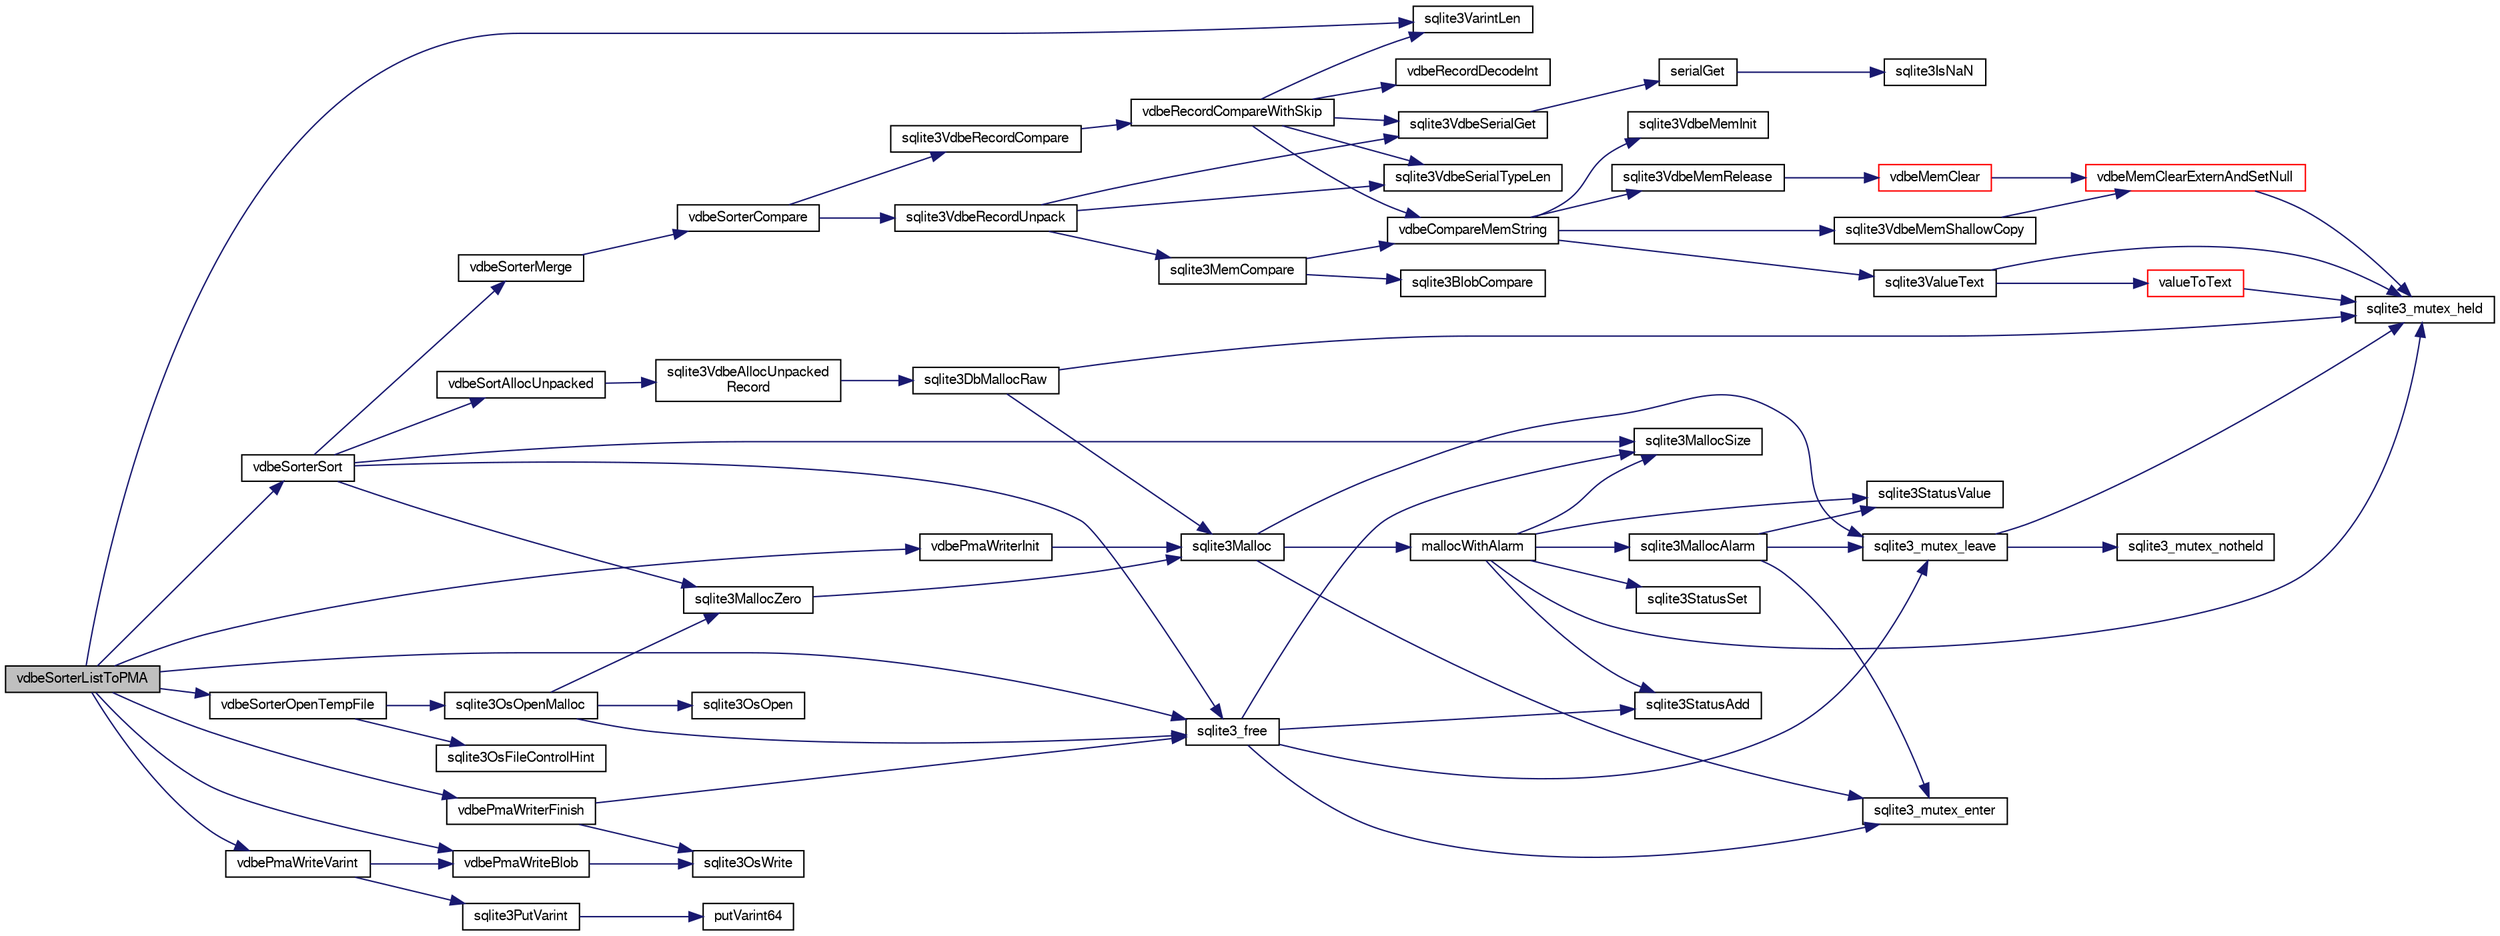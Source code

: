 digraph "vdbeSorterListToPMA"
{
  edge [fontname="FreeSans",fontsize="10",labelfontname="FreeSans",labelfontsize="10"];
  node [fontname="FreeSans",fontsize="10",shape=record];
  rankdir="LR";
  Node882591 [label="vdbeSorterListToPMA",height=0.2,width=0.4,color="black", fillcolor="grey75", style="filled", fontcolor="black"];
  Node882591 -> Node882592 [color="midnightblue",fontsize="10",style="solid",fontname="FreeSans"];
  Node882592 [label="sqlite3VarintLen",height=0.2,width=0.4,color="black", fillcolor="white", style="filled",URL="$sqlite3_8c.html#a7ef2f973d52f5d21b856d4bed6bb1fec"];
  Node882591 -> Node882593 [color="midnightblue",fontsize="10",style="solid",fontname="FreeSans"];
  Node882593 [label="vdbeSorterOpenTempFile",height=0.2,width=0.4,color="black", fillcolor="white", style="filled",URL="$sqlite3_8c.html#a9fd9444b3357460ec17dcd8478ecbcaa"];
  Node882593 -> Node882594 [color="midnightblue",fontsize="10",style="solid",fontname="FreeSans"];
  Node882594 [label="sqlite3OsOpenMalloc",height=0.2,width=0.4,color="black", fillcolor="white", style="filled",URL="$sqlite3_8c.html#a4dc767ca46426d6ffc5fa54d96a80cd2"];
  Node882594 -> Node882595 [color="midnightblue",fontsize="10",style="solid",fontname="FreeSans"];
  Node882595 [label="sqlite3MallocZero",height=0.2,width=0.4,color="black", fillcolor="white", style="filled",URL="$sqlite3_8c.html#ab3e07a30b9b5471f9f5e8f9cb7229934"];
  Node882595 -> Node882596 [color="midnightblue",fontsize="10",style="solid",fontname="FreeSans"];
  Node882596 [label="sqlite3Malloc",height=0.2,width=0.4,color="black", fillcolor="white", style="filled",URL="$sqlite3_8c.html#a361a2eaa846b1885f123abe46f5d8b2b"];
  Node882596 -> Node882597 [color="midnightblue",fontsize="10",style="solid",fontname="FreeSans"];
  Node882597 [label="sqlite3_mutex_enter",height=0.2,width=0.4,color="black", fillcolor="white", style="filled",URL="$sqlite3_8c.html#a1c12cde690bd89f104de5cbad12a6bf5"];
  Node882596 -> Node882598 [color="midnightblue",fontsize="10",style="solid",fontname="FreeSans"];
  Node882598 [label="mallocWithAlarm",height=0.2,width=0.4,color="black", fillcolor="white", style="filled",URL="$sqlite3_8c.html#ab070d5cf8e48ec8a6a43cf025d48598b"];
  Node882598 -> Node882599 [color="midnightblue",fontsize="10",style="solid",fontname="FreeSans"];
  Node882599 [label="sqlite3_mutex_held",height=0.2,width=0.4,color="black", fillcolor="white", style="filled",URL="$sqlite3_8c.html#acf77da68932b6bc163c5e68547ecc3e7"];
  Node882598 -> Node882600 [color="midnightblue",fontsize="10",style="solid",fontname="FreeSans"];
  Node882600 [label="sqlite3StatusSet",height=0.2,width=0.4,color="black", fillcolor="white", style="filled",URL="$sqlite3_8c.html#afec7586c01fcb5ea17dc9d7725a589d9"];
  Node882598 -> Node882601 [color="midnightblue",fontsize="10",style="solid",fontname="FreeSans"];
  Node882601 [label="sqlite3StatusValue",height=0.2,width=0.4,color="black", fillcolor="white", style="filled",URL="$sqlite3_8c.html#a30b8ac296c6e200c1fa57708d52c6ef6"];
  Node882598 -> Node882602 [color="midnightblue",fontsize="10",style="solid",fontname="FreeSans"];
  Node882602 [label="sqlite3MallocAlarm",height=0.2,width=0.4,color="black", fillcolor="white", style="filled",URL="$sqlite3_8c.html#ada66988e8471d1198f3219c062377508"];
  Node882602 -> Node882601 [color="midnightblue",fontsize="10",style="solid",fontname="FreeSans"];
  Node882602 -> Node882603 [color="midnightblue",fontsize="10",style="solid",fontname="FreeSans"];
  Node882603 [label="sqlite3_mutex_leave",height=0.2,width=0.4,color="black", fillcolor="white", style="filled",URL="$sqlite3_8c.html#a5838d235601dbd3c1fa993555c6bcc93"];
  Node882603 -> Node882599 [color="midnightblue",fontsize="10",style="solid",fontname="FreeSans"];
  Node882603 -> Node882604 [color="midnightblue",fontsize="10",style="solid",fontname="FreeSans"];
  Node882604 [label="sqlite3_mutex_notheld",height=0.2,width=0.4,color="black", fillcolor="white", style="filled",URL="$sqlite3_8c.html#a83967c837c1c000d3b5adcfaa688f5dc"];
  Node882602 -> Node882597 [color="midnightblue",fontsize="10",style="solid",fontname="FreeSans"];
  Node882598 -> Node882605 [color="midnightblue",fontsize="10",style="solid",fontname="FreeSans"];
  Node882605 [label="sqlite3MallocSize",height=0.2,width=0.4,color="black", fillcolor="white", style="filled",URL="$sqlite3_8c.html#acf5d2a5f35270bafb050bd2def576955"];
  Node882598 -> Node882606 [color="midnightblue",fontsize="10",style="solid",fontname="FreeSans"];
  Node882606 [label="sqlite3StatusAdd",height=0.2,width=0.4,color="black", fillcolor="white", style="filled",URL="$sqlite3_8c.html#afa029f93586aeab4cc85360905dae9cd"];
  Node882596 -> Node882603 [color="midnightblue",fontsize="10",style="solid",fontname="FreeSans"];
  Node882594 -> Node882607 [color="midnightblue",fontsize="10",style="solid",fontname="FreeSans"];
  Node882607 [label="sqlite3OsOpen",height=0.2,width=0.4,color="black", fillcolor="white", style="filled",URL="$sqlite3_8c.html#a12a1f3451e28f9cecd19cf0bb4f8f416"];
  Node882594 -> Node882608 [color="midnightblue",fontsize="10",style="solid",fontname="FreeSans"];
  Node882608 [label="sqlite3_free",height=0.2,width=0.4,color="black", fillcolor="white", style="filled",URL="$sqlite3_8c.html#a6552349e36a8a691af5487999ab09519"];
  Node882608 -> Node882597 [color="midnightblue",fontsize="10",style="solid",fontname="FreeSans"];
  Node882608 -> Node882606 [color="midnightblue",fontsize="10",style="solid",fontname="FreeSans"];
  Node882608 -> Node882605 [color="midnightblue",fontsize="10",style="solid",fontname="FreeSans"];
  Node882608 -> Node882603 [color="midnightblue",fontsize="10",style="solid",fontname="FreeSans"];
  Node882593 -> Node882609 [color="midnightblue",fontsize="10",style="solid",fontname="FreeSans"];
  Node882609 [label="sqlite3OsFileControlHint",height=0.2,width=0.4,color="black", fillcolor="white", style="filled",URL="$sqlite3_8c.html#a63d0693fc056b088572daedace58e82f"];
  Node882591 -> Node882610 [color="midnightblue",fontsize="10",style="solid",fontname="FreeSans"];
  Node882610 [label="vdbeSorterSort",height=0.2,width=0.4,color="black", fillcolor="white", style="filled",URL="$sqlite3_8c.html#a37472d80f20a7dec4ce84ad277d3341c"];
  Node882610 -> Node882611 [color="midnightblue",fontsize="10",style="solid",fontname="FreeSans"];
  Node882611 [label="vdbeSortAllocUnpacked",height=0.2,width=0.4,color="black", fillcolor="white", style="filled",URL="$sqlite3_8c.html#ae05c602664d89d5479e596e0a6cf1fd3"];
  Node882611 -> Node882612 [color="midnightblue",fontsize="10",style="solid",fontname="FreeSans"];
  Node882612 [label="sqlite3VdbeAllocUnpacked\lRecord",height=0.2,width=0.4,color="black", fillcolor="white", style="filled",URL="$sqlite3_8c.html#a473d7af9f383bad3155a618ff4f5bd2e"];
  Node882612 -> Node882613 [color="midnightblue",fontsize="10",style="solid",fontname="FreeSans"];
  Node882613 [label="sqlite3DbMallocRaw",height=0.2,width=0.4,color="black", fillcolor="white", style="filled",URL="$sqlite3_8c.html#abbe8be0cf7175e11ddc3e2218fad924e"];
  Node882613 -> Node882599 [color="midnightblue",fontsize="10",style="solid",fontname="FreeSans"];
  Node882613 -> Node882596 [color="midnightblue",fontsize="10",style="solid",fontname="FreeSans"];
  Node882610 -> Node882595 [color="midnightblue",fontsize="10",style="solid",fontname="FreeSans"];
  Node882610 -> Node882605 [color="midnightblue",fontsize="10",style="solid",fontname="FreeSans"];
  Node882610 -> Node882614 [color="midnightblue",fontsize="10",style="solid",fontname="FreeSans"];
  Node882614 [label="vdbeSorterMerge",height=0.2,width=0.4,color="black", fillcolor="white", style="filled",URL="$sqlite3_8c.html#aaa5703afbca87873591cd9aaf20c07c1"];
  Node882614 -> Node882615 [color="midnightblue",fontsize="10",style="solid",fontname="FreeSans"];
  Node882615 [label="vdbeSorterCompare",height=0.2,width=0.4,color="black", fillcolor="white", style="filled",URL="$sqlite3_8c.html#a26a68c900e02f2594095fbb9847bcfcb"];
  Node882615 -> Node882616 [color="midnightblue",fontsize="10",style="solid",fontname="FreeSans"];
  Node882616 [label="sqlite3VdbeRecordUnpack",height=0.2,width=0.4,color="black", fillcolor="white", style="filled",URL="$sqlite3_8c.html#a33dc4e6ab8c683f8c42b357da66328a0"];
  Node882616 -> Node882617 [color="midnightblue",fontsize="10",style="solid",fontname="FreeSans"];
  Node882617 [label="sqlite3VdbeSerialGet",height=0.2,width=0.4,color="black", fillcolor="white", style="filled",URL="$sqlite3_8c.html#a5b5cd74212a43cf693266f0b9badc469"];
  Node882617 -> Node882618 [color="midnightblue",fontsize="10",style="solid",fontname="FreeSans"];
  Node882618 [label="serialGet",height=0.2,width=0.4,color="black", fillcolor="white", style="filled",URL="$sqlite3_8c.html#a07f82bd181d15c1e1ba90a79c78dfd37"];
  Node882618 -> Node882619 [color="midnightblue",fontsize="10",style="solid",fontname="FreeSans"];
  Node882619 [label="sqlite3IsNaN",height=0.2,width=0.4,color="black", fillcolor="white", style="filled",URL="$sqlite3_8c.html#aed4d78203877c3486765ccbc7feebb50"];
  Node882616 -> Node882620 [color="midnightblue",fontsize="10",style="solid",fontname="FreeSans"];
  Node882620 [label="sqlite3VdbeSerialTypeLen",height=0.2,width=0.4,color="black", fillcolor="white", style="filled",URL="$sqlite3_8c.html#ab84b4c97560363d01a6044a954c7d4f4"];
  Node882616 -> Node882621 [color="midnightblue",fontsize="10",style="solid",fontname="FreeSans"];
  Node882621 [label="sqlite3MemCompare",height=0.2,width=0.4,color="black", fillcolor="white", style="filled",URL="$sqlite3_8c.html#a89fc02818dc8eb6be452ea408164b5e3"];
  Node882621 -> Node882622 [color="midnightblue",fontsize="10",style="solid",fontname="FreeSans"];
  Node882622 [label="vdbeCompareMemString",height=0.2,width=0.4,color="black", fillcolor="white", style="filled",URL="$sqlite3_8c.html#afc618ccf0c8dc5c4de68c35c8b1613c1"];
  Node882622 -> Node882623 [color="midnightblue",fontsize="10",style="solid",fontname="FreeSans"];
  Node882623 [label="sqlite3VdbeMemInit",height=0.2,width=0.4,color="black", fillcolor="white", style="filled",URL="$sqlite3_8c.html#a71744ecf3bbf078600c527fa96ef3360"];
  Node882622 -> Node882624 [color="midnightblue",fontsize="10",style="solid",fontname="FreeSans"];
  Node882624 [label="sqlite3VdbeMemShallowCopy",height=0.2,width=0.4,color="black", fillcolor="white", style="filled",URL="$sqlite3_8c.html#a507287d895706c681ed352775e726f6a"];
  Node882624 -> Node882625 [color="midnightblue",fontsize="10",style="solid",fontname="FreeSans"];
  Node882625 [label="vdbeMemClearExternAndSetNull",height=0.2,width=0.4,color="red", fillcolor="white", style="filled",URL="$sqlite3_8c.html#a29c41a360fb0e86b817777daf061230c"];
  Node882625 -> Node882599 [color="midnightblue",fontsize="10",style="solid",fontname="FreeSans"];
  Node882622 -> Node882632 [color="midnightblue",fontsize="10",style="solid",fontname="FreeSans"];
  Node882632 [label="sqlite3ValueText",height=0.2,width=0.4,color="black", fillcolor="white", style="filled",URL="$sqlite3_8c.html#ad567a94e52d1adf81f4857fdba00a59b"];
  Node882632 -> Node882599 [color="midnightblue",fontsize="10",style="solid",fontname="FreeSans"];
  Node882632 -> Node882633 [color="midnightblue",fontsize="10",style="solid",fontname="FreeSans"];
  Node882633 [label="valueToText",height=0.2,width=0.4,color="red", fillcolor="white", style="filled",URL="$sqlite3_8c.html#abded1c4848e5c5901949c02af499044c"];
  Node882633 -> Node882599 [color="midnightblue",fontsize="10",style="solid",fontname="FreeSans"];
  Node882622 -> Node882736 [color="midnightblue",fontsize="10",style="solid",fontname="FreeSans"];
  Node882736 [label="sqlite3VdbeMemRelease",height=0.2,width=0.4,color="black", fillcolor="white", style="filled",URL="$sqlite3_8c.html#a90606361dbeba88159fd6ff03fcc10cc"];
  Node882736 -> Node882737 [color="midnightblue",fontsize="10",style="solid",fontname="FreeSans"];
  Node882737 [label="vdbeMemClear",height=0.2,width=0.4,color="red", fillcolor="white", style="filled",URL="$sqlite3_8c.html#a489eef6e55ad0dadf67578726b935d12"];
  Node882737 -> Node882625 [color="midnightblue",fontsize="10",style="solid",fontname="FreeSans"];
  Node882621 -> Node882887 [color="midnightblue",fontsize="10",style="solid",fontname="FreeSans"];
  Node882887 [label="sqlite3BlobCompare",height=0.2,width=0.4,color="black", fillcolor="white", style="filled",URL="$sqlite3_8c.html#ab464c94c9aee65996ddb6ac4fcd47dc8"];
  Node882615 -> Node882888 [color="midnightblue",fontsize="10",style="solid",fontname="FreeSans"];
  Node882888 [label="sqlite3VdbeRecordCompare",height=0.2,width=0.4,color="black", fillcolor="white", style="filled",URL="$sqlite3_8c.html#a58c98706c7f8dd49c401c05bfe4932da"];
  Node882888 -> Node882889 [color="midnightblue",fontsize="10",style="solid",fontname="FreeSans"];
  Node882889 [label="vdbeRecordCompareWithSkip",height=0.2,width=0.4,color="black", fillcolor="white", style="filled",URL="$sqlite3_8c.html#a3e4bfdbbc6a8b6120c6df742e0720078"];
  Node882889 -> Node882620 [color="midnightblue",fontsize="10",style="solid",fontname="FreeSans"];
  Node882889 -> Node882617 [color="midnightblue",fontsize="10",style="solid",fontname="FreeSans"];
  Node882889 -> Node882890 [color="midnightblue",fontsize="10",style="solid",fontname="FreeSans"];
  Node882890 [label="vdbeRecordDecodeInt",height=0.2,width=0.4,color="black", fillcolor="white", style="filled",URL="$sqlite3_8c.html#af43a59469b879fd578e19c0f6f613984"];
  Node882889 -> Node882622 [color="midnightblue",fontsize="10",style="solid",fontname="FreeSans"];
  Node882889 -> Node882592 [color="midnightblue",fontsize="10",style="solid",fontname="FreeSans"];
  Node882610 -> Node882608 [color="midnightblue",fontsize="10",style="solid",fontname="FreeSans"];
  Node882591 -> Node882891 [color="midnightblue",fontsize="10",style="solid",fontname="FreeSans"];
  Node882891 [label="vdbePmaWriterInit",height=0.2,width=0.4,color="black", fillcolor="white", style="filled",URL="$sqlite3_8c.html#add2341e0ef2818676d3e8e2245c26444"];
  Node882891 -> Node882596 [color="midnightblue",fontsize="10",style="solid",fontname="FreeSans"];
  Node882591 -> Node882892 [color="midnightblue",fontsize="10",style="solid",fontname="FreeSans"];
  Node882892 [label="vdbePmaWriteVarint",height=0.2,width=0.4,color="black", fillcolor="white", style="filled",URL="$sqlite3_8c.html#aad57491b31c37e673a40a35d7129777b"];
  Node882892 -> Node882893 [color="midnightblue",fontsize="10",style="solid",fontname="FreeSans"];
  Node882893 [label="sqlite3PutVarint",height=0.2,width=0.4,color="black", fillcolor="white", style="filled",URL="$sqlite3_8c.html#a89360605369969b4b3d6a9067c648d14"];
  Node882893 -> Node882894 [color="midnightblue",fontsize="10",style="solid",fontname="FreeSans"];
  Node882894 [label="putVarint64",height=0.2,width=0.4,color="black", fillcolor="white", style="filled",URL="$sqlite3_8c.html#a96ae471c96f39c74e9eb9f56781634e0"];
  Node882892 -> Node882895 [color="midnightblue",fontsize="10",style="solid",fontname="FreeSans"];
  Node882895 [label="vdbePmaWriteBlob",height=0.2,width=0.4,color="black", fillcolor="white", style="filled",URL="$sqlite3_8c.html#ab86066e4f912cd54aac5cbdb550c6e73"];
  Node882895 -> Node882896 [color="midnightblue",fontsize="10",style="solid",fontname="FreeSans"];
  Node882896 [label="sqlite3OsWrite",height=0.2,width=0.4,color="black", fillcolor="white", style="filled",URL="$sqlite3_8c.html#a1eea7ec327af84c05b4dd4cc075a537f"];
  Node882591 -> Node882895 [color="midnightblue",fontsize="10",style="solid",fontname="FreeSans"];
  Node882591 -> Node882608 [color="midnightblue",fontsize="10",style="solid",fontname="FreeSans"];
  Node882591 -> Node882897 [color="midnightblue",fontsize="10",style="solid",fontname="FreeSans"];
  Node882897 [label="vdbePmaWriterFinish",height=0.2,width=0.4,color="black", fillcolor="white", style="filled",URL="$sqlite3_8c.html#ad505e23bce1b9c21dedf010601199641"];
  Node882897 -> Node882896 [color="midnightblue",fontsize="10",style="solid",fontname="FreeSans"];
  Node882897 -> Node882608 [color="midnightblue",fontsize="10",style="solid",fontname="FreeSans"];
}
